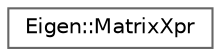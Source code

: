 digraph "Graphical Class Hierarchy"
{
 // LATEX_PDF_SIZE
  bgcolor="transparent";
  edge [fontname=Helvetica,fontsize=10,labelfontname=Helvetica,labelfontsize=10];
  node [fontname=Helvetica,fontsize=10,shape=box,height=0.2,width=0.4];
  rankdir="LR";
  Node0 [id="Node000000",label="Eigen::MatrixXpr",height=0.2,width=0.4,color="grey40", fillcolor="white", style="filled",URL="$structEigen_1_1MatrixXpr.html",tooltip=" "];
}
